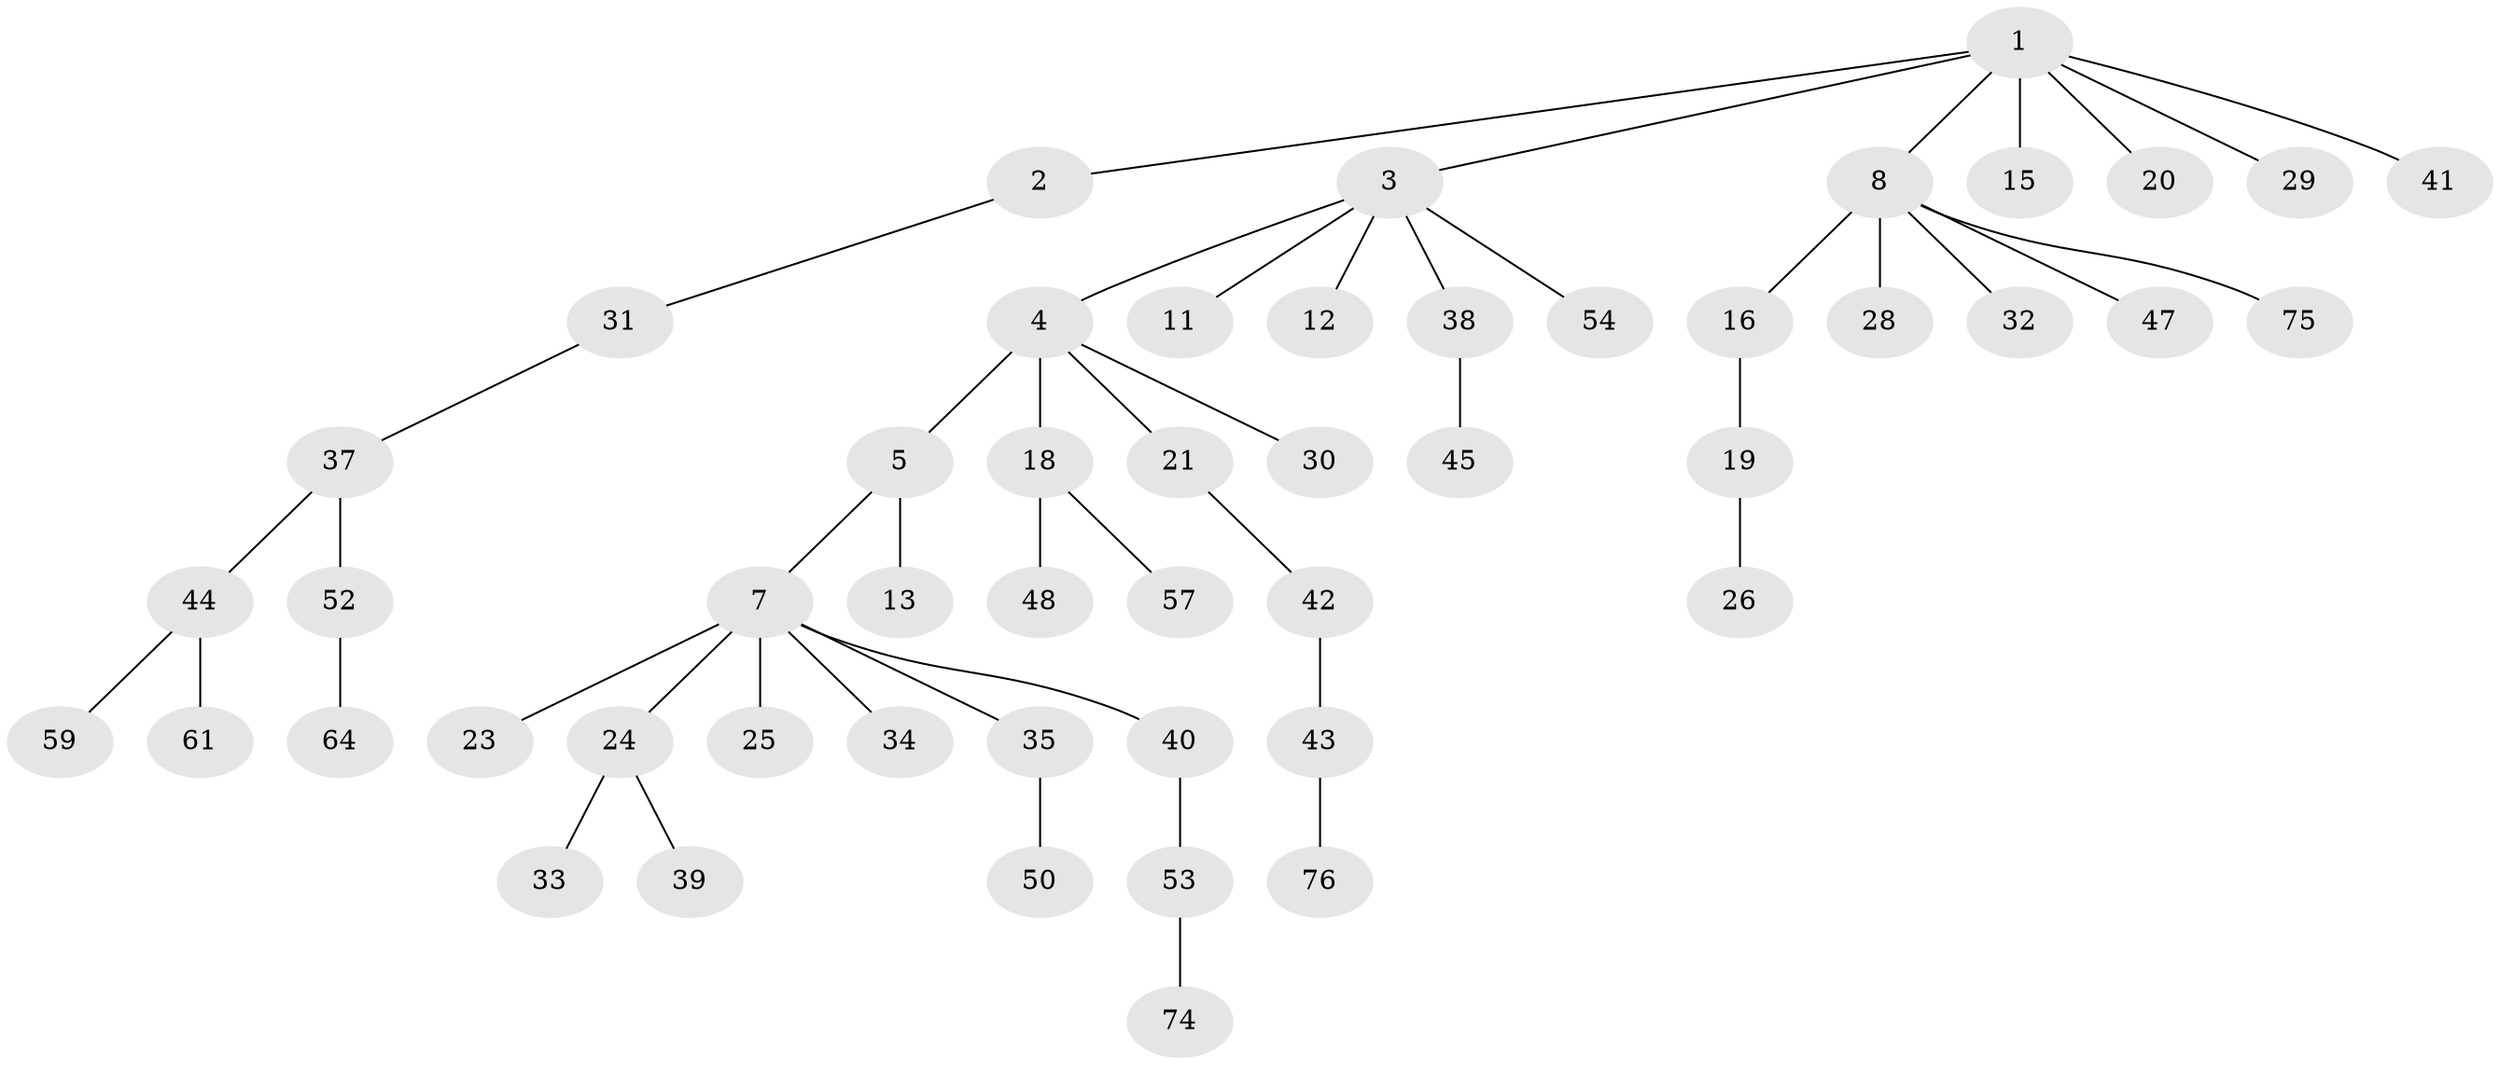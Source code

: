 // Generated by graph-tools (version 1.1) at 2025/52/02/27/25 19:52:10]
// undirected, 50 vertices, 49 edges
graph export_dot {
graph [start="1"]
  node [color=gray90,style=filled];
  1 [super="+14"];
  2;
  3 [super="+49"];
  4 [super="+6"];
  5 [super="+69"];
  7 [super="+10"];
  8 [super="+9"];
  11;
  12;
  13 [super="+17"];
  15 [super="+46"];
  16 [super="+36"];
  18 [super="+22"];
  19;
  20;
  21;
  23;
  24 [super="+27"];
  25;
  26 [super="+79"];
  28;
  29 [super="+51"];
  30 [super="+70"];
  31 [super="+77"];
  32;
  33;
  34 [super="+72"];
  35 [super="+68"];
  37 [super="+55"];
  38 [super="+66"];
  39;
  40;
  41;
  42 [super="+56"];
  43 [super="+73"];
  44 [super="+58"];
  45;
  47 [super="+65"];
  48 [super="+63"];
  50 [super="+78"];
  52 [super="+60"];
  53 [super="+71"];
  54 [super="+67"];
  57;
  59 [super="+62"];
  61;
  64;
  74;
  75 [super="+80"];
  76;
  1 -- 2;
  1 -- 3;
  1 -- 8;
  1 -- 15;
  1 -- 20;
  1 -- 41;
  1 -- 29;
  2 -- 31;
  3 -- 4;
  3 -- 11;
  3 -- 12;
  3 -- 38;
  3 -- 54;
  4 -- 5;
  4 -- 18;
  4 -- 21;
  4 -- 30;
  5 -- 7;
  5 -- 13;
  7 -- 24;
  7 -- 25;
  7 -- 34;
  7 -- 40;
  7 -- 35;
  7 -- 23;
  8 -- 16;
  8 -- 28;
  8 -- 32;
  8 -- 75;
  8 -- 47;
  16 -- 19;
  18 -- 48;
  18 -- 57;
  19 -- 26;
  21 -- 42;
  24 -- 33;
  24 -- 39;
  31 -- 37;
  35 -- 50;
  37 -- 44;
  37 -- 52;
  38 -- 45;
  40 -- 53;
  42 -- 43;
  43 -- 76;
  44 -- 59;
  44 -- 61;
  52 -- 64;
  53 -- 74;
}
